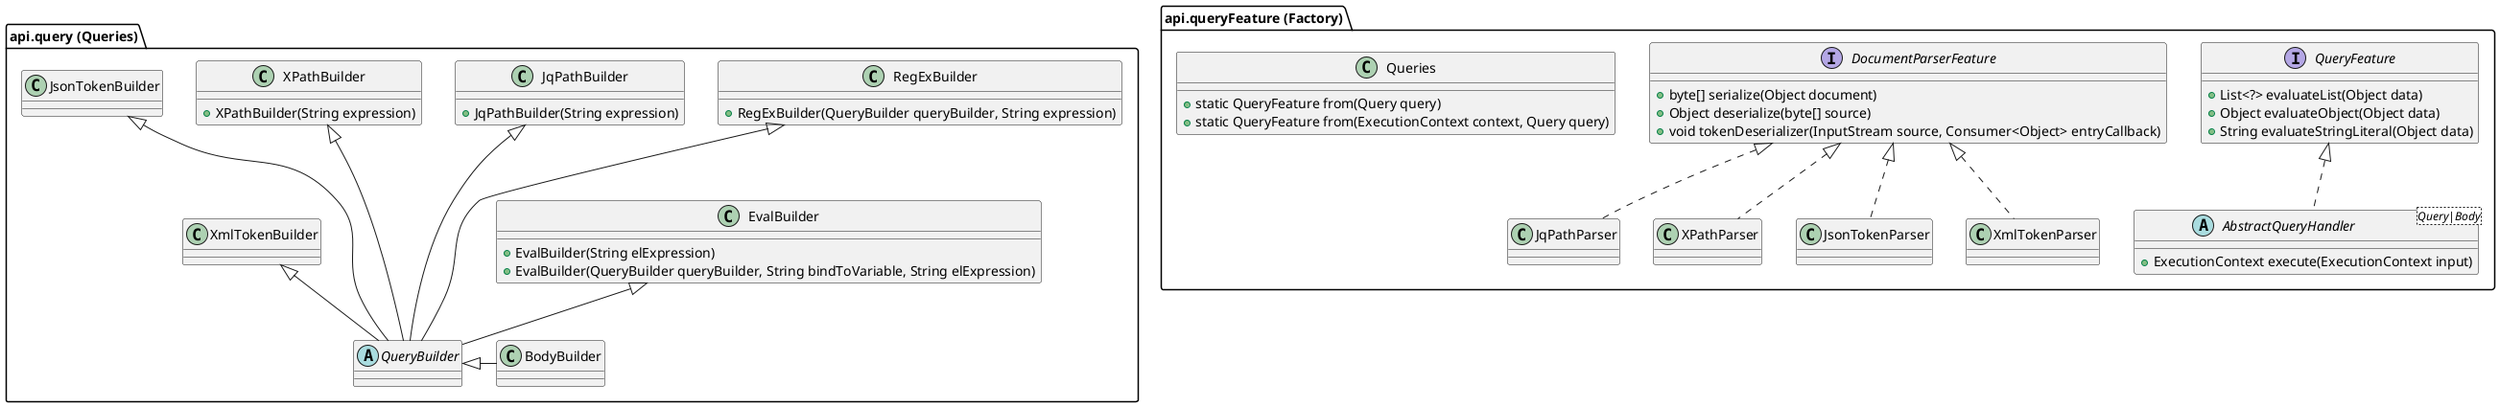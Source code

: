 @startuml

package "api.queryFeature (Factory)" as queryFeature {
    abstract class AbstractQueryHandler<Query|Body> implements QueryFeature {
        +ExecutionContext execute(ExecutionContext input)
    }
    interface QueryFeature {
        +List<?> evaluateList(Object data)
        +Object evaluateObject(Object data)
        +String evaluateStringLiteral(Object data)
    }
    interface DocumentParserFeature {
        +byte[] serialize(Object document)
        +Object deserialize(byte[] source)
        +void tokenDeserializer(InputStream source, Consumer<Object> entryCallback)
    }
    class JqPathParser implements DocumentParserFeature {
    }
    class XPathParser implements DocumentParserFeature {
    }
    class JsonTokenParser implements DocumentParserFeature {
    }
    class XmlTokenParser implements DocumentParserFeature {
    }
    class Queries {
        +static QueryFeature from(Query query)
        +static QueryFeature from(ExecutionContext context, Query query)
    }
}

package "api.query (Queries)" as query {
    abstract class QueryBuilder {
    }
    class BodyBuilder
    class EvalBuilder {
        +EvalBuilder(String elExpression)
        +EvalBuilder(QueryBuilder queryBuilder, String bindToVariable, String elExpression)
    }
    class RegExBuilder {
        +RegExBuilder(QueryBuilder queryBuilder, String expression)
    }
    class JqPathBuilder {
        +JqPathBuilder(String expression)
    }
    class XPathBuilder {
        +XPathBuilder(String expression)
    }
    class JsonTokenBuilder
    class XmlTokenBuilder

    QueryBuilder <|-right- BodyBuilder
    EvalBuilder <|-- QueryBuilder
    RegExBuilder <|--- QueryBuilder
    JqPathBuilder <|--- QueryBuilder
    XPathBuilder <|--- QueryBuilder
    JsonTokenBuilder <|--- QueryBuilder
    XmlTokenBuilder <|-- QueryBuilder
}



@enduml